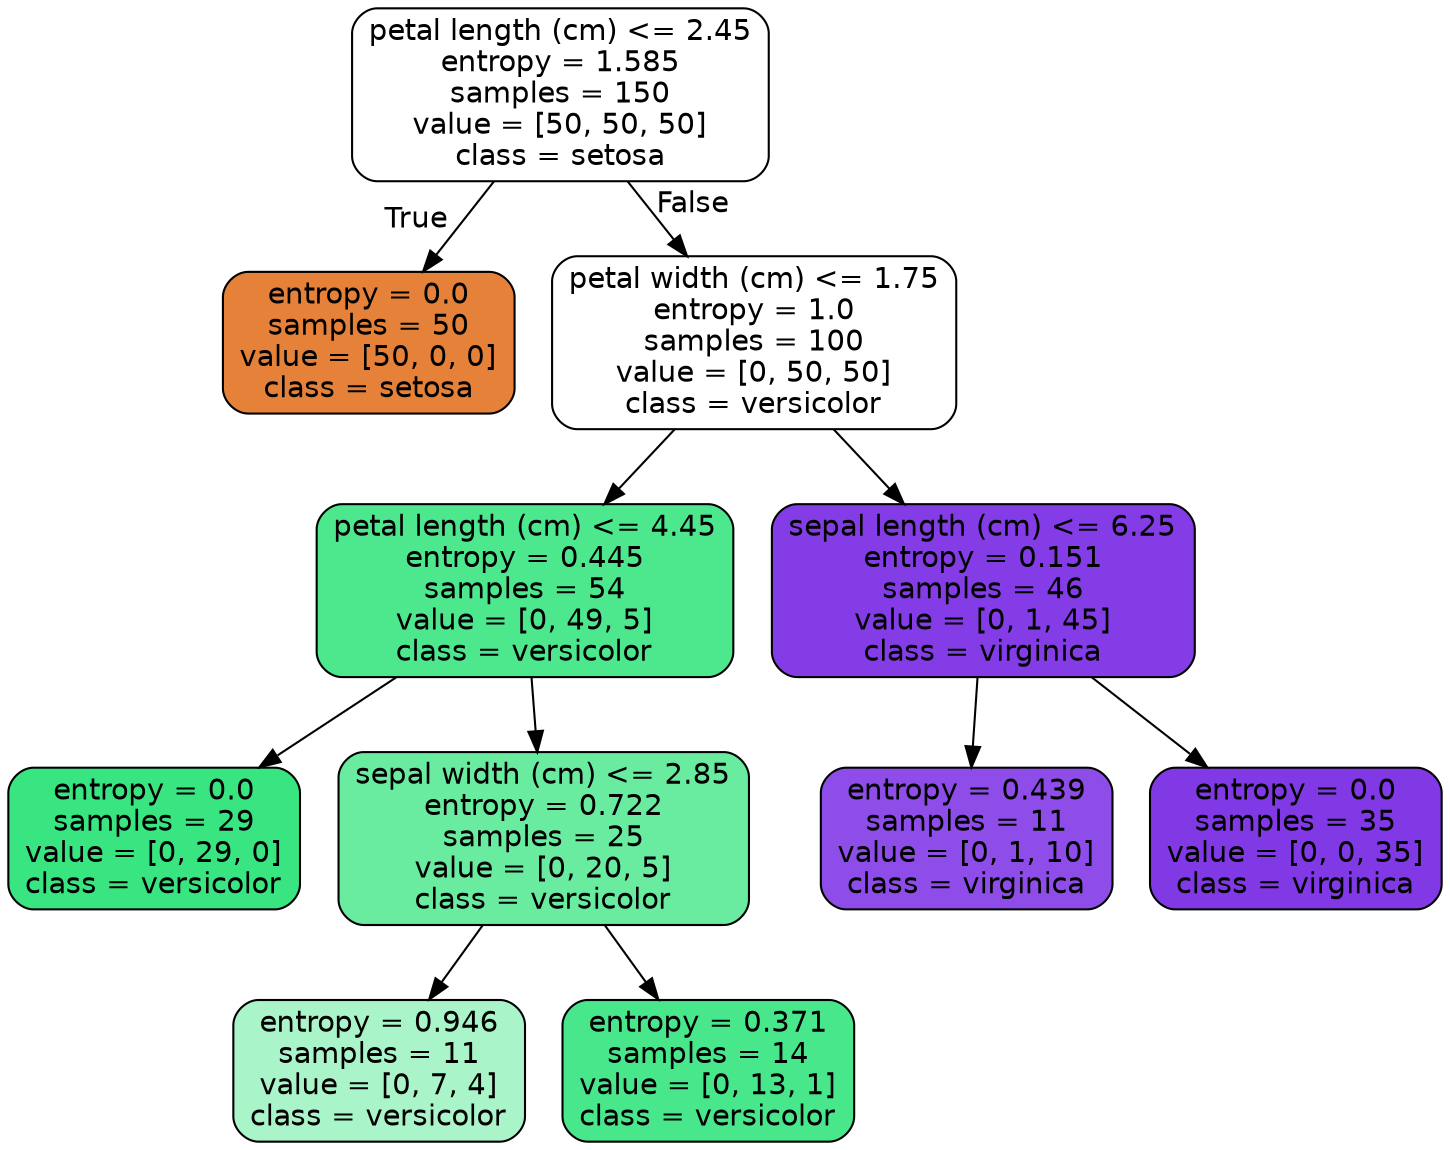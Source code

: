 digraph Tree {
node [shape=box, style="filled, rounded", color="black", fontname=helvetica] ;
edge [fontname=helvetica] ;
0 [label="petal length (cm) <= 2.45\nentropy = 1.585\nsamples = 150\nvalue = [50, 50, 50]\nclass = setosa", fillcolor="#ffffff"] ;
1 [label="entropy = 0.0\nsamples = 50\nvalue = [50, 0, 0]\nclass = setosa", fillcolor="#e58139"] ;
0 -> 1 [labeldistance=2.5, labelangle=45, headlabel="True"] ;
2 [label="petal width (cm) <= 1.75\nentropy = 1.0\nsamples = 100\nvalue = [0, 50, 50]\nclass = versicolor", fillcolor="#ffffff"] ;
0 -> 2 [labeldistance=2.5, labelangle=-45, headlabel="False"] ;
3 [label="petal length (cm) <= 4.45\nentropy = 0.445\nsamples = 54\nvalue = [0, 49, 5]\nclass = versicolor", fillcolor="#4de88e"] ;
2 -> 3 ;
4 [label="entropy = 0.0\nsamples = 29\nvalue = [0, 29, 0]\nclass = versicolor", fillcolor="#39e581"] ;
3 -> 4 ;
5 [label="sepal width (cm) <= 2.85\nentropy = 0.722\nsamples = 25\nvalue = [0, 20, 5]\nclass = versicolor", fillcolor="#6aeca0"] ;
3 -> 5 ;
6 [label="entropy = 0.946\nsamples = 11\nvalue = [0, 7, 4]\nclass = versicolor", fillcolor="#aaf4c9"] ;
5 -> 6 ;
7 [label="entropy = 0.371\nsamples = 14\nvalue = [0, 13, 1]\nclass = versicolor", fillcolor="#48e78b"] ;
5 -> 7 ;
8 [label="sepal length (cm) <= 6.25\nentropy = 0.151\nsamples = 46\nvalue = [0, 1, 45]\nclass = virginica", fillcolor="#843de6"] ;
2 -> 8 ;
9 [label="entropy = 0.439\nsamples = 11\nvalue = [0, 1, 10]\nclass = virginica", fillcolor="#8e4de8"] ;
8 -> 9 ;
10 [label="entropy = 0.0\nsamples = 35\nvalue = [0, 0, 35]\nclass = virginica", fillcolor="#8139e5"] ;
8 -> 10 ;
}